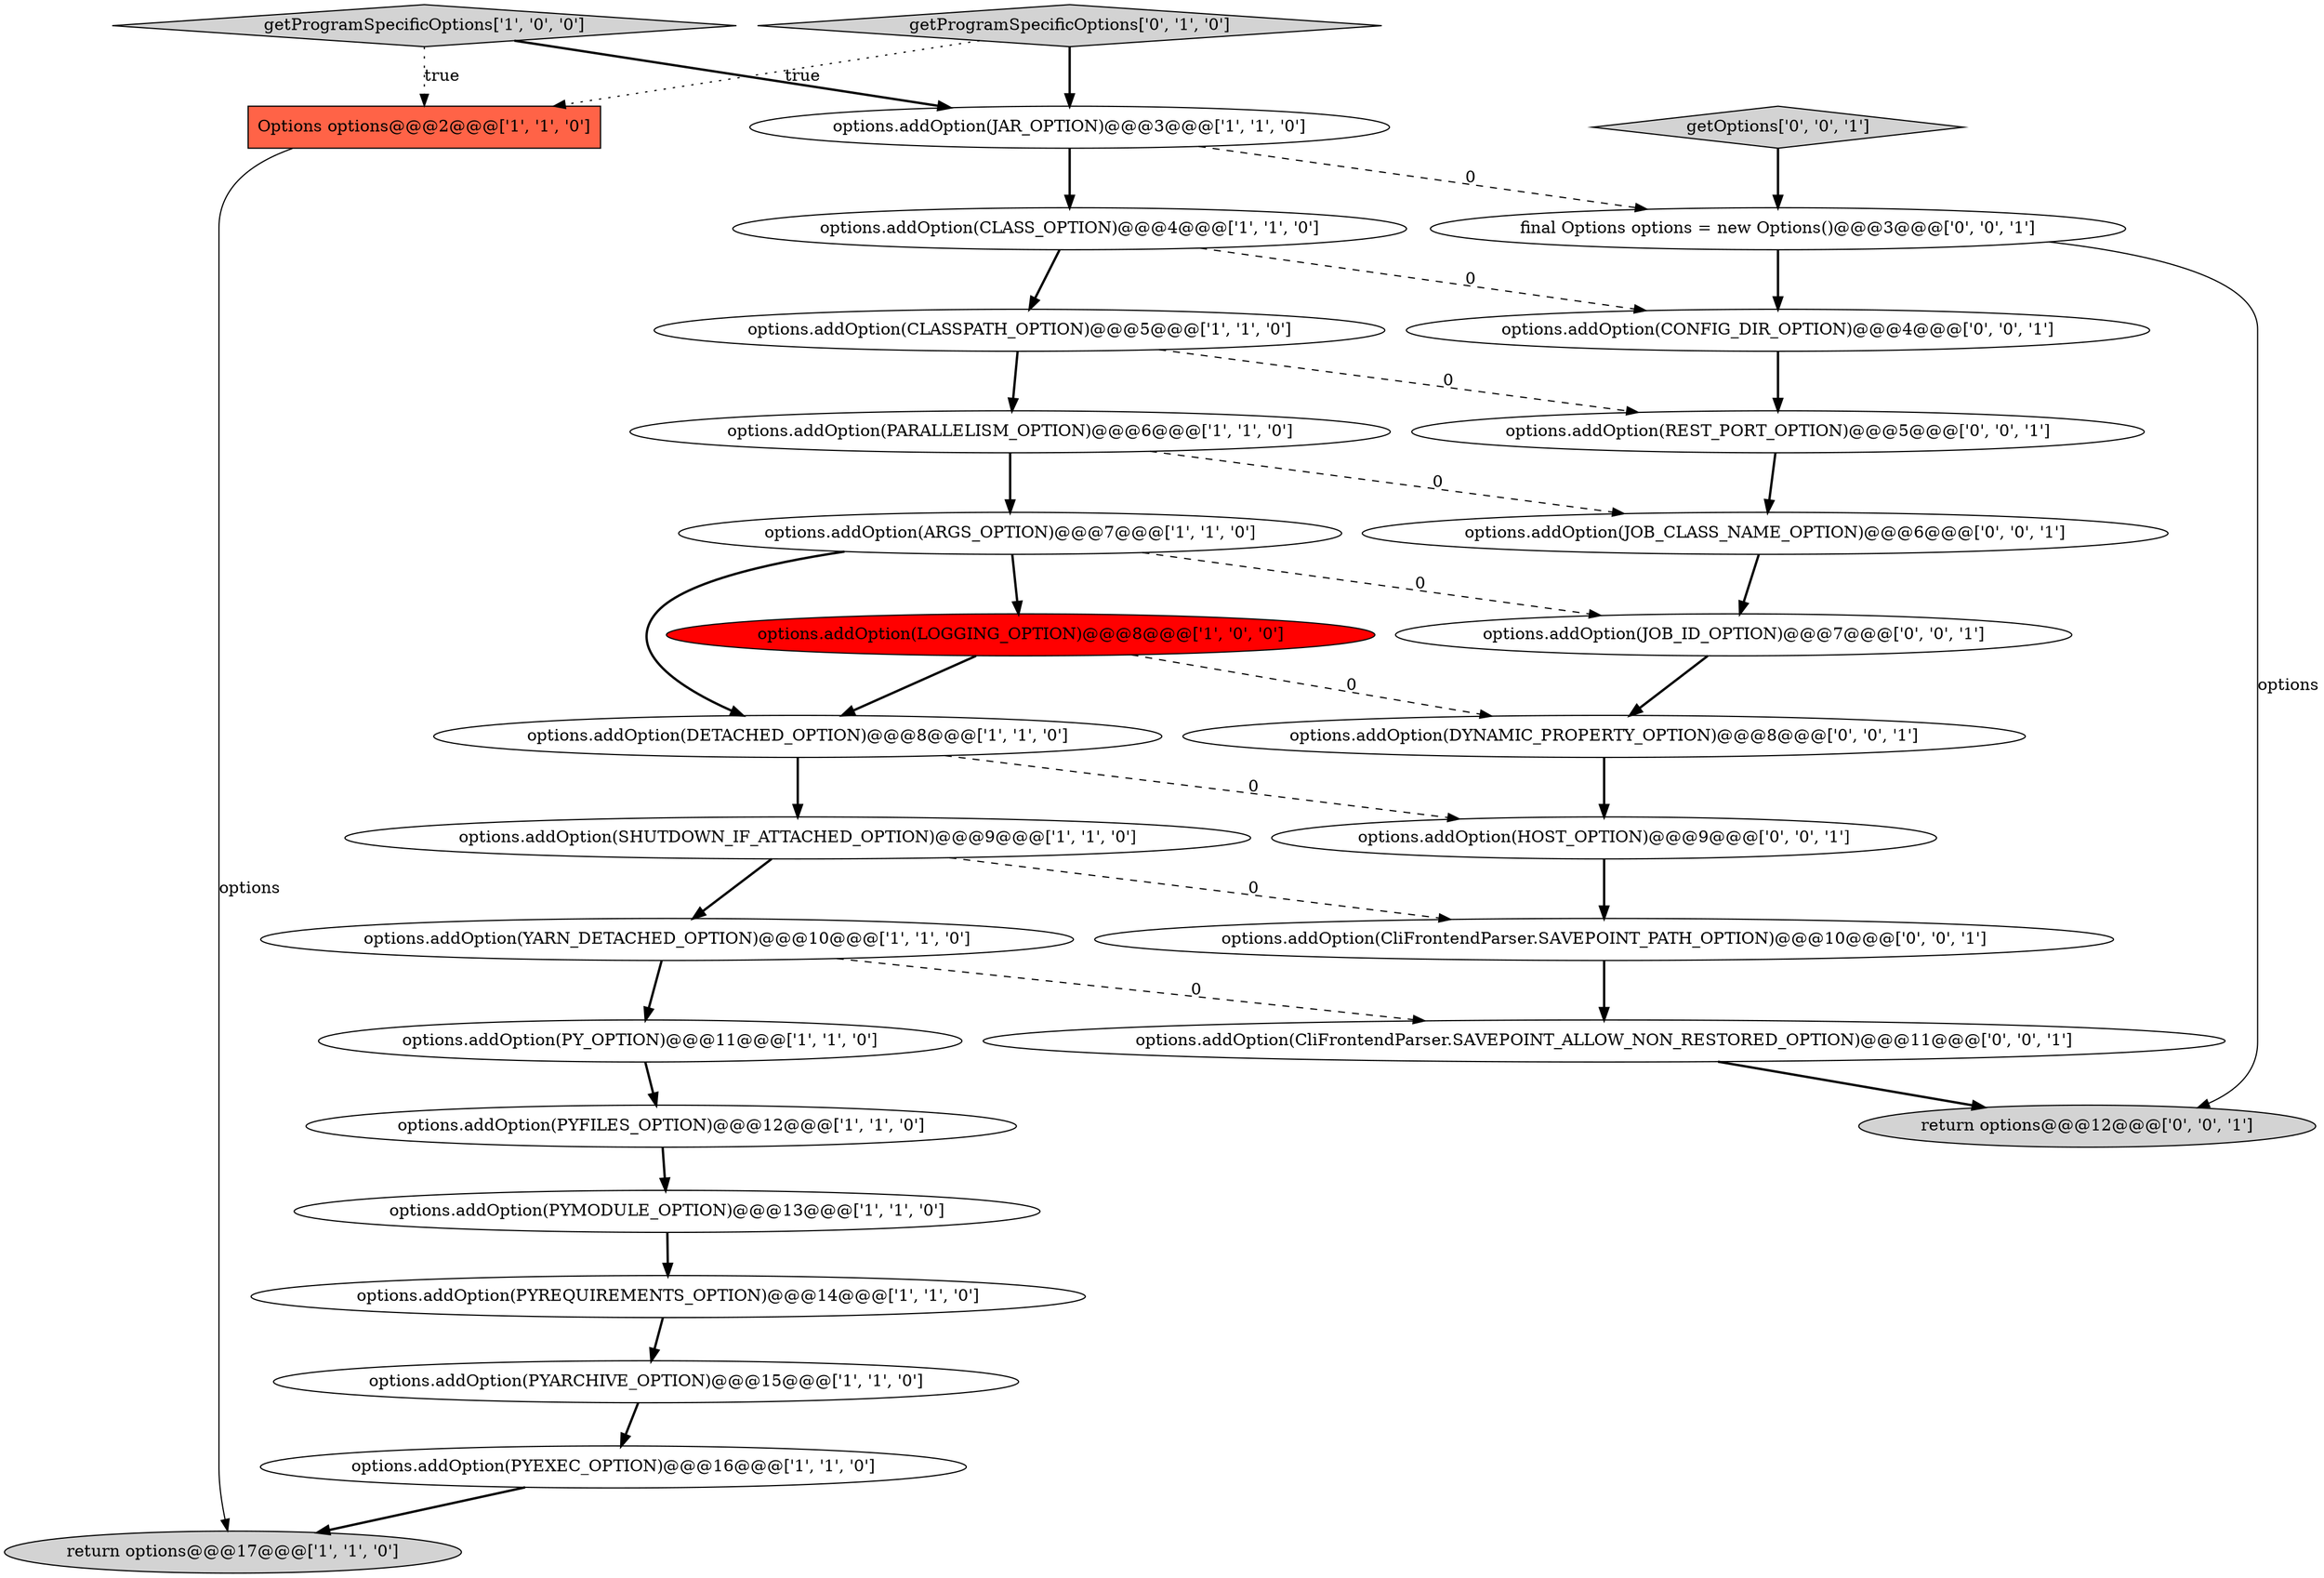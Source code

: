 digraph {
4 [style = filled, label = "options.addOption(PYREQUIREMENTS_OPTION)@@@14@@@['1', '1', '0']", fillcolor = white, shape = ellipse image = "AAA0AAABBB1BBB"];
0 [style = filled, label = "options.addOption(PYEXEC_OPTION)@@@16@@@['1', '1', '0']", fillcolor = white, shape = ellipse image = "AAA0AAABBB1BBB"];
23 [style = filled, label = "options.addOption(CONFIG_DIR_OPTION)@@@4@@@['0', '0', '1']", fillcolor = white, shape = ellipse image = "AAA0AAABBB3BBB"];
11 [style = filled, label = "options.addOption(ARGS_OPTION)@@@7@@@['1', '1', '0']", fillcolor = white, shape = ellipse image = "AAA0AAABBB1BBB"];
16 [style = filled, label = "options.addOption(PARALLELISM_OPTION)@@@6@@@['1', '1', '0']", fillcolor = white, shape = ellipse image = "AAA0AAABBB1BBB"];
8 [style = filled, label = "options.addOption(LOGGING_OPTION)@@@8@@@['1', '0', '0']", fillcolor = red, shape = ellipse image = "AAA1AAABBB1BBB"];
25 [style = filled, label = "options.addOption(HOST_OPTION)@@@9@@@['0', '0', '1']", fillcolor = white, shape = ellipse image = "AAA0AAABBB3BBB"];
20 [style = filled, label = "options.addOption(JOB_CLASS_NAME_OPTION)@@@6@@@['0', '0', '1']", fillcolor = white, shape = ellipse image = "AAA0AAABBB3BBB"];
19 [style = filled, label = "return options@@@12@@@['0', '0', '1']", fillcolor = lightgray, shape = ellipse image = "AAA0AAABBB3BBB"];
5 [style = filled, label = "getProgramSpecificOptions['1', '0', '0']", fillcolor = lightgray, shape = diamond image = "AAA0AAABBB1BBB"];
28 [style = filled, label = "options.addOption(CliFrontendParser.SAVEPOINT_ALLOW_NON_RESTORED_OPTION)@@@11@@@['0', '0', '1']", fillcolor = white, shape = ellipse image = "AAA0AAABBB3BBB"];
9 [style = filled, label = "Options options@@@2@@@['1', '1', '0']", fillcolor = tomato, shape = box image = "AAA0AAABBB1BBB"];
6 [style = filled, label = "options.addOption(YARN_DETACHED_OPTION)@@@10@@@['1', '1', '0']", fillcolor = white, shape = ellipse image = "AAA0AAABBB1BBB"];
3 [style = filled, label = "options.addOption(SHUTDOWN_IF_ATTACHED_OPTION)@@@9@@@['1', '1', '0']", fillcolor = white, shape = ellipse image = "AAA0AAABBB1BBB"];
22 [style = filled, label = "options.addOption(CliFrontendParser.SAVEPOINT_PATH_OPTION)@@@10@@@['0', '0', '1']", fillcolor = white, shape = ellipse image = "AAA0AAABBB3BBB"];
21 [style = filled, label = "options.addOption(JOB_ID_OPTION)@@@7@@@['0', '0', '1']", fillcolor = white, shape = ellipse image = "AAA0AAABBB3BBB"];
10 [style = filled, label = "options.addOption(CLASS_OPTION)@@@4@@@['1', '1', '0']", fillcolor = white, shape = ellipse image = "AAA0AAABBB1BBB"];
15 [style = filled, label = "options.addOption(CLASSPATH_OPTION)@@@5@@@['1', '1', '0']", fillcolor = white, shape = ellipse image = "AAA0AAABBB1BBB"];
2 [style = filled, label = "return options@@@17@@@['1', '1', '0']", fillcolor = lightgray, shape = ellipse image = "AAA0AAABBB1BBB"];
18 [style = filled, label = "getProgramSpecificOptions['0', '1', '0']", fillcolor = lightgray, shape = diamond image = "AAA0AAABBB2BBB"];
29 [style = filled, label = "options.addOption(DYNAMIC_PROPERTY_OPTION)@@@8@@@['0', '0', '1']", fillcolor = white, shape = ellipse image = "AAA0AAABBB3BBB"];
12 [style = filled, label = "options.addOption(PY_OPTION)@@@11@@@['1', '1', '0']", fillcolor = white, shape = ellipse image = "AAA0AAABBB1BBB"];
14 [style = filled, label = "options.addOption(JAR_OPTION)@@@3@@@['1', '1', '0']", fillcolor = white, shape = ellipse image = "AAA0AAABBB1BBB"];
7 [style = filled, label = "options.addOption(PYMODULE_OPTION)@@@13@@@['1', '1', '0']", fillcolor = white, shape = ellipse image = "AAA0AAABBB1BBB"];
24 [style = filled, label = "final Options options = new Options()@@@3@@@['0', '0', '1']", fillcolor = white, shape = ellipse image = "AAA0AAABBB3BBB"];
1 [style = filled, label = "options.addOption(DETACHED_OPTION)@@@8@@@['1', '1', '0']", fillcolor = white, shape = ellipse image = "AAA0AAABBB1BBB"];
17 [style = filled, label = "options.addOption(PYARCHIVE_OPTION)@@@15@@@['1', '1', '0']", fillcolor = white, shape = ellipse image = "AAA0AAABBB1BBB"];
13 [style = filled, label = "options.addOption(PYFILES_OPTION)@@@12@@@['1', '1', '0']", fillcolor = white, shape = ellipse image = "AAA0AAABBB1BBB"];
26 [style = filled, label = "getOptions['0', '0', '1']", fillcolor = lightgray, shape = diamond image = "AAA0AAABBB3BBB"];
27 [style = filled, label = "options.addOption(REST_PORT_OPTION)@@@5@@@['0', '0', '1']", fillcolor = white, shape = ellipse image = "AAA0AAABBB3BBB"];
14->24 [style = dashed, label="0"];
16->20 [style = dashed, label="0"];
16->11 [style = bold, label=""];
10->15 [style = bold, label=""];
4->17 [style = bold, label=""];
23->27 [style = bold, label=""];
25->22 [style = bold, label=""];
11->1 [style = bold, label=""];
0->2 [style = bold, label=""];
1->3 [style = bold, label=""];
14->10 [style = bold, label=""];
29->25 [style = bold, label=""];
3->6 [style = bold, label=""];
24->19 [style = solid, label="options"];
22->28 [style = bold, label=""];
3->22 [style = dashed, label="0"];
7->4 [style = bold, label=""];
5->14 [style = bold, label=""];
15->16 [style = bold, label=""];
26->24 [style = bold, label=""];
20->21 [style = bold, label=""];
8->1 [style = bold, label=""];
12->13 [style = bold, label=""];
6->28 [style = dashed, label="0"];
17->0 [style = bold, label=""];
21->29 [style = bold, label=""];
13->7 [style = bold, label=""];
18->9 [style = dotted, label="true"];
28->19 [style = bold, label=""];
5->9 [style = dotted, label="true"];
11->8 [style = bold, label=""];
15->27 [style = dashed, label="0"];
11->21 [style = dashed, label="0"];
1->25 [style = dashed, label="0"];
27->20 [style = bold, label=""];
18->14 [style = bold, label=""];
8->29 [style = dashed, label="0"];
10->23 [style = dashed, label="0"];
9->2 [style = solid, label="options"];
24->23 [style = bold, label=""];
6->12 [style = bold, label=""];
}
